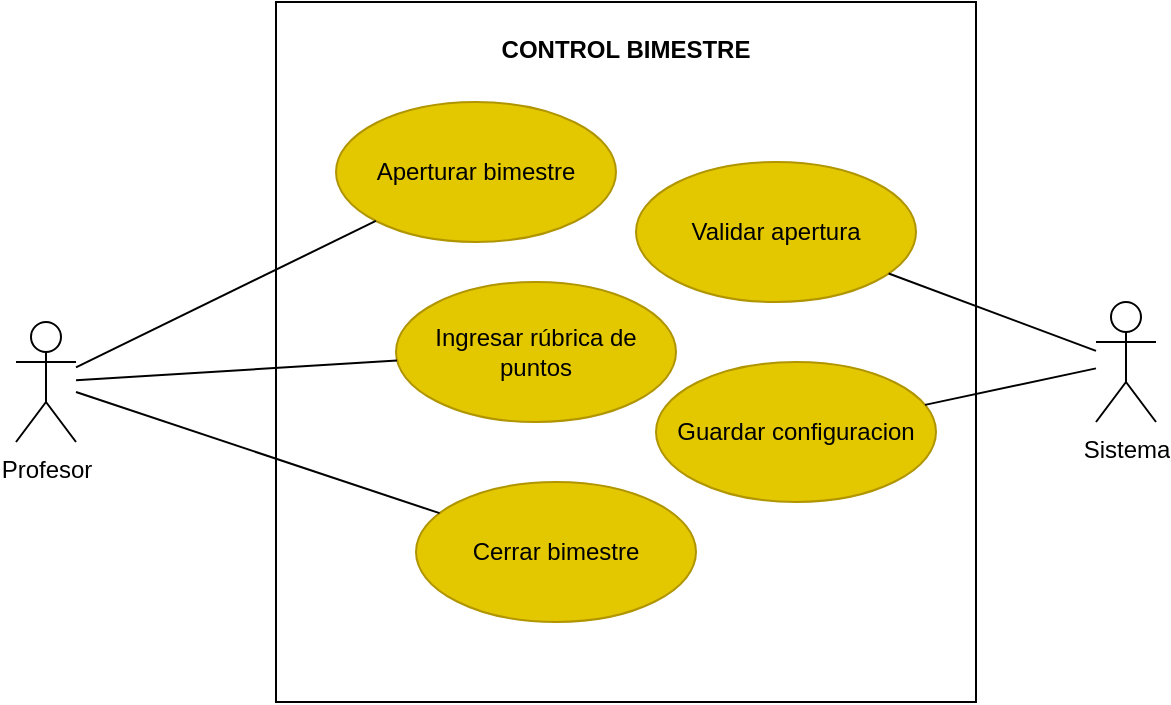 <mxfile version="17.2.1" type="device" pages="6"><diagram id="C5RBs43oDa-KdzZeNtuy" name="CONTROL BIMESTRE"><mxGraphModel dx="813" dy="477" grid="1" gridSize="10" guides="1" tooltips="1" connect="1" arrows="1" fold="1" page="1" pageScale="1" pageWidth="827" pageHeight="1169" math="0" shadow="0"><root><mxCell id="WIyWlLk6GJQsqaUBKTNV-0"/><mxCell id="WIyWlLk6GJQsqaUBKTNV-1" parent="WIyWlLk6GJQsqaUBKTNV-0"/><mxCell id="Hw3YibzDsqhHd0FPOB20-9" value="" style="rounded=0;whiteSpace=wrap;html=1;" vertex="1" parent="WIyWlLk6GJQsqaUBKTNV-1"><mxGeometry x="180" y="100" width="350" height="350" as="geometry"/></mxCell><mxCell id="Hw3YibzDsqhHd0FPOB20-10" value="CONTROL BIMESTRE" style="text;align=center;fontStyle=1;verticalAlign=middle;spacingLeft=3;spacingRight=3;strokeColor=none;rotatable=0;points=[[0,0.5],[1,0.5]];portConstraint=eastwest;" vertex="1" parent="WIyWlLk6GJQsqaUBKTNV-1"><mxGeometry x="315" y="110" width="80" height="26" as="geometry"/></mxCell><mxCell id="Hw3YibzDsqhHd0FPOB20-11" value="Profesor" style="shape=umlActor;verticalLabelPosition=bottom;verticalAlign=top;html=1;" vertex="1" parent="WIyWlLk6GJQsqaUBKTNV-1"><mxGeometry x="50" y="260" width="30" height="60" as="geometry"/></mxCell><mxCell id="Hw3YibzDsqhHd0FPOB20-12" value="Sistema" style="shape=umlActor;verticalLabelPosition=bottom;verticalAlign=top;html=1;" vertex="1" parent="WIyWlLk6GJQsqaUBKTNV-1"><mxGeometry x="590" y="250" width="30" height="60" as="geometry"/></mxCell><mxCell id="Hw3YibzDsqhHd0FPOB20-13" value="Aperturar bimestre" style="ellipse;whiteSpace=wrap;html=1;fillColor=#e3c800;strokeColor=#B09500;fontColor=#000000;" vertex="1" parent="WIyWlLk6GJQsqaUBKTNV-1"><mxGeometry x="210" y="150" width="140" height="70" as="geometry"/></mxCell><mxCell id="Hw3YibzDsqhHd0FPOB20-14" value="Validar apertura" style="ellipse;whiteSpace=wrap;html=1;fillColor=#e3c800;strokeColor=#B09500;fontColor=#000000;" vertex="1" parent="WIyWlLk6GJQsqaUBKTNV-1"><mxGeometry x="360" y="180" width="140" height="70" as="geometry"/></mxCell><mxCell id="Hw3YibzDsqhHd0FPOB20-15" value="Guardar configuracion" style="ellipse;whiteSpace=wrap;html=1;fillColor=#e3c800;strokeColor=#B09500;fontColor=#000000;" vertex="1" parent="WIyWlLk6GJQsqaUBKTNV-1"><mxGeometry x="370" y="280" width="140" height="70" as="geometry"/></mxCell><mxCell id="Hw3YibzDsqhHd0FPOB20-16" value="Ingresar rúbrica de puntos" style="ellipse;whiteSpace=wrap;html=1;fillColor=#e3c800;strokeColor=#B09500;fontColor=#000000;" vertex="1" parent="WIyWlLk6GJQsqaUBKTNV-1"><mxGeometry x="240" y="240" width="140" height="70" as="geometry"/></mxCell><mxCell id="996Kwx4ReNHnNISFR87w-0" value="Cerrar bimestre" style="ellipse;whiteSpace=wrap;html=1;fillColor=#e3c800;strokeColor=#B09500;fontColor=#000000;" vertex="1" parent="WIyWlLk6GJQsqaUBKTNV-1"><mxGeometry x="250" y="340" width="140" height="70" as="geometry"/></mxCell><mxCell id="996Kwx4ReNHnNISFR87w-3" value="" style="endArrow=none;html=1;rounded=0;" edge="1" parent="WIyWlLk6GJQsqaUBKTNV-1" source="Hw3YibzDsqhHd0FPOB20-11" target="Hw3YibzDsqhHd0FPOB20-13"><mxGeometry width="50" height="50" relative="1" as="geometry"><mxPoint x="110" y="300" as="sourcePoint"/><mxPoint x="160" y="250" as="targetPoint"/></mxGeometry></mxCell><mxCell id="996Kwx4ReNHnNISFR87w-4" value="" style="endArrow=none;html=1;rounded=0;" edge="1" parent="WIyWlLk6GJQsqaUBKTNV-1" source="Hw3YibzDsqhHd0FPOB20-14" target="Hw3YibzDsqhHd0FPOB20-12"><mxGeometry width="50" height="50" relative="1" as="geometry"><mxPoint x="710" y="280" as="sourcePoint"/><mxPoint x="760" y="230" as="targetPoint"/></mxGeometry></mxCell><mxCell id="996Kwx4ReNHnNISFR87w-5" value="" style="endArrow=none;html=1;rounded=0;" edge="1" parent="WIyWlLk6GJQsqaUBKTNV-1" source="Hw3YibzDsqhHd0FPOB20-11" target="Hw3YibzDsqhHd0FPOB20-16"><mxGeometry width="50" height="50" relative="1" as="geometry"><mxPoint x="100" y="460" as="sourcePoint"/><mxPoint x="150" y="410" as="targetPoint"/></mxGeometry></mxCell><mxCell id="996Kwx4ReNHnNISFR87w-6" value="" style="endArrow=none;html=1;rounded=0;" edge="1" parent="WIyWlLk6GJQsqaUBKTNV-1" source="Hw3YibzDsqhHd0FPOB20-11" target="996Kwx4ReNHnNISFR87w-0"><mxGeometry width="50" height="50" relative="1" as="geometry"><mxPoint x="90" y="460" as="sourcePoint"/><mxPoint x="140" y="410" as="targetPoint"/></mxGeometry></mxCell><mxCell id="996Kwx4ReNHnNISFR87w-7" value="" style="endArrow=none;html=1;rounded=0;" edge="1" parent="WIyWlLk6GJQsqaUBKTNV-1" source="Hw3YibzDsqhHd0FPOB20-15" target="Hw3YibzDsqhHd0FPOB20-12"><mxGeometry width="50" height="50" relative="1" as="geometry"><mxPoint x="440" y="310" as="sourcePoint"/><mxPoint x="490" y="260" as="targetPoint"/></mxGeometry></mxCell></root></mxGraphModel></diagram><diagram id="puFryRcWyGkO0X_KkdJe" name="PLAN TRABAJO BIMESTRE"><mxGraphModel dx="813" dy="477" grid="1" gridSize="10" guides="1" tooltips="1" connect="1" arrows="1" fold="1" page="1" pageScale="1" pageWidth="10000" pageHeight="10000" math="0" shadow="0"><root><mxCell id="0"/><mxCell id="1" parent="0"/><mxCell id="LIz-kjmj3OuSYK0xhNma-1" value="" style="rounded=0;whiteSpace=wrap;html=1;" vertex="1" parent="1"><mxGeometry x="180" y="100" width="350" height="400" as="geometry"/></mxCell><mxCell id="LIz-kjmj3OuSYK0xhNma-2" value="PLAN DE TRABAJO BIMESTRE" style="text;align=center;fontStyle=1;verticalAlign=middle;spacingLeft=3;spacingRight=3;strokeColor=none;rotatable=0;points=[[0,0.5],[1,0.5]];portConstraint=eastwest;" vertex="1" parent="1"><mxGeometry x="315" y="110" width="80" height="26" as="geometry"/></mxCell><mxCell id="LIz-kjmj3OuSYK0xhNma-3" value="Profesor" style="shape=umlActor;verticalLabelPosition=bottom;verticalAlign=top;html=1;" vertex="1" parent="1"><mxGeometry x="50" y="260" width="30" height="60" as="geometry"/></mxCell><mxCell id="LIz-kjmj3OuSYK0xhNma-4" value="Sistema" style="shape=umlActor;verticalLabelPosition=bottom;verticalAlign=top;html=1;" vertex="1" parent="1"><mxGeometry x="590" y="250" width="30" height="60" as="geometry"/></mxCell><mxCell id="LIz-kjmj3OuSYK0xhNma-5" value="Crear plan actividades" style="ellipse;whiteSpace=wrap;html=1;fillColor=#e3c800;strokeColor=#B09500;fontColor=#000000;" vertex="1" parent="1"><mxGeometry x="210" y="150" width="140" height="70" as="geometry"/></mxCell><mxCell id="LIz-kjmj3OuSYK0xhNma-6" value="Validar limite de punteo para actividades del bimestre" style="ellipse;whiteSpace=wrap;html=1;fillColor=#e3c800;strokeColor=#B09500;fontColor=#000000;" vertex="1" parent="1"><mxGeometry x="360" y="180" width="140" height="70" as="geometry"/></mxCell><mxCell id="LIz-kjmj3OuSYK0xhNma-7" value="Guardar plan" style="ellipse;whiteSpace=wrap;html=1;fillColor=#e3c800;strokeColor=#B09500;fontColor=#000000;" vertex="1" parent="1"><mxGeometry x="370" y="280" width="140" height="70" as="geometry"/></mxCell><mxCell id="LIz-kjmj3OuSYK0xhNma-8" value="Agregar o quitar actividades" style="ellipse;whiteSpace=wrap;html=1;fillColor=#e3c800;strokeColor=#B09500;fontColor=#000000;" vertex="1" parent="1"><mxGeometry x="240" y="240" width="140" height="70" as="geometry"/></mxCell><mxCell id="LIz-kjmj3OuSYK0xhNma-9" value="Cambiar punteo" style="ellipse;whiteSpace=wrap;html=1;fillColor=#e3c800;strokeColor=#B09500;fontColor=#000000;" vertex="1" parent="1"><mxGeometry x="240" y="330" width="140" height="70" as="geometry"/></mxCell><mxCell id="LIz-kjmj3OuSYK0xhNma-10" value="" style="endArrow=none;html=1;rounded=0;" edge="1" parent="1" source="LIz-kjmj3OuSYK0xhNma-3" target="LIz-kjmj3OuSYK0xhNma-5"><mxGeometry width="50" height="50" relative="1" as="geometry"><mxPoint x="110" y="300" as="sourcePoint"/><mxPoint x="160" y="250" as="targetPoint"/></mxGeometry></mxCell><mxCell id="LIz-kjmj3OuSYK0xhNma-11" value="" style="endArrow=none;html=1;rounded=0;" edge="1" parent="1" source="LIz-kjmj3OuSYK0xhNma-6" target="LIz-kjmj3OuSYK0xhNma-4"><mxGeometry width="50" height="50" relative="1" as="geometry"><mxPoint x="710" y="280" as="sourcePoint"/><mxPoint x="760" y="230" as="targetPoint"/></mxGeometry></mxCell><mxCell id="LIz-kjmj3OuSYK0xhNma-12" value="" style="endArrow=none;html=1;rounded=0;" edge="1" parent="1" source="LIz-kjmj3OuSYK0xhNma-3" target="LIz-kjmj3OuSYK0xhNma-8"><mxGeometry width="50" height="50" relative="1" as="geometry"><mxPoint x="100" y="460" as="sourcePoint"/><mxPoint x="150" y="410" as="targetPoint"/></mxGeometry></mxCell><mxCell id="LIz-kjmj3OuSYK0xhNma-13" value="" style="endArrow=none;html=1;rounded=0;" edge="1" parent="1" source="LIz-kjmj3OuSYK0xhNma-3" target="LIz-kjmj3OuSYK0xhNma-9"><mxGeometry width="50" height="50" relative="1" as="geometry"><mxPoint x="90" y="460" as="sourcePoint"/><mxPoint x="140" y="410" as="targetPoint"/></mxGeometry></mxCell><mxCell id="LIz-kjmj3OuSYK0xhNma-14" value="" style="endArrow=none;html=1;rounded=0;" edge="1" parent="1" source="LIz-kjmj3OuSYK0xhNma-7" target="LIz-kjmj3OuSYK0xhNma-4"><mxGeometry width="50" height="50" relative="1" as="geometry"><mxPoint x="440" y="310" as="sourcePoint"/><mxPoint x="490" y="260" as="targetPoint"/></mxGeometry></mxCell><mxCell id="LIz-kjmj3OuSYK0xhNma-15" value="Ingresar ponderacion" style="ellipse;whiteSpace=wrap;html=1;fillColor=#e3c800;strokeColor=#B09500;fontColor=#000000;" vertex="1" parent="1"><mxGeometry x="190" y="400" width="140" height="70" as="geometry"/></mxCell><mxCell id="LIz-kjmj3OuSYK0xhNma-16" value="" style="endArrow=none;html=1;rounded=0;" edge="1" parent="1" source="LIz-kjmj3OuSYK0xhNma-15" target="LIz-kjmj3OuSYK0xhNma-3"><mxGeometry width="50" height="50" relative="1" as="geometry"><mxPoint x="100" y="420" as="sourcePoint"/><mxPoint x="150" y="370" as="targetPoint"/></mxGeometry></mxCell><mxCell id="YfUp1p_mju92bp0wXOw6-1" value="Crear plantilla de cuadro de calificacion" style="ellipse;whiteSpace=wrap;html=1;fillColor=#e3c800;strokeColor=#B09500;fontColor=#000000;" vertex="1" parent="1"><mxGeometry x="370" y="380" width="140" height="70" as="geometry"/></mxCell><mxCell id="YfUp1p_mju92bp0wXOw6-2" value="" style="endArrow=none;html=1;rounded=0;" edge="1" parent="1" source="YfUp1p_mju92bp0wXOw6-1" target="LIz-kjmj3OuSYK0xhNma-4"><mxGeometry width="50" height="50" relative="1" as="geometry"><mxPoint x="650" y="420" as="sourcePoint"/><mxPoint x="700" y="370" as="targetPoint"/></mxGeometry></mxCell></root></mxGraphModel></diagram><diagram id="NffQwM0-nmmU8hjrBC_q" name="CONTROL DE LECTURA"><mxGraphModel dx="981" dy="575" grid="1" gridSize="10" guides="1" tooltips="1" connect="1" arrows="1" fold="1" page="1" pageScale="1" pageWidth="10000" pageHeight="10000" math="0" shadow="0"><root><mxCell id="0"/><mxCell id="1" parent="0"/><mxCell id="_a2NR3JZrw8qYbRTXaL7-1" value="" style="rounded=0;whiteSpace=wrap;html=1;" vertex="1" parent="1"><mxGeometry x="180" y="100" width="350" height="460" as="geometry"/></mxCell><mxCell id="_a2NR3JZrw8qYbRTXaL7-2" value="CONTROL DE LECTURA" style="text;align=center;fontStyle=1;verticalAlign=middle;spacingLeft=3;spacingRight=3;strokeColor=none;rotatable=0;points=[[0,0.5],[1,0.5]];portConstraint=eastwest;" vertex="1" parent="1"><mxGeometry x="315" y="110" width="80" height="26" as="geometry"/></mxCell><mxCell id="_a2NR3JZrw8qYbRTXaL7-3" value="Profesor" style="shape=umlActor;verticalLabelPosition=bottom;verticalAlign=top;html=1;" vertex="1" parent="1"><mxGeometry x="60" y="175" width="30" height="60" as="geometry"/></mxCell><mxCell id="_a2NR3JZrw8qYbRTXaL7-4" value="Alumno" style="shape=umlActor;verticalLabelPosition=bottom;verticalAlign=top;html=1;" vertex="1" parent="1"><mxGeometry x="590" y="140" width="30" height="60" as="geometry"/></mxCell><mxCell id="_a2NR3JZrw8qYbRTXaL7-5" value="Asinar libro" style="ellipse;whiteSpace=wrap;html=1;fillColor=#e3c800;strokeColor=#B09500;fontColor=#000000;" vertex="1" parent="1"><mxGeometry x="210" y="150" width="140" height="70" as="geometry"/></mxCell><mxCell id="_a2NR3JZrw8qYbRTXaL7-6" value="Leer libro" style="ellipse;whiteSpace=wrap;html=1;fillColor=#e3c800;strokeColor=#B09500;fontColor=#000000;" vertex="1" parent="1"><mxGeometry x="360" y="170" width="140" height="70" as="geometry"/></mxCell><mxCell id="_a2NR3JZrw8qYbRTXaL7-7" value="Reportar avance" style="ellipse;whiteSpace=wrap;html=1;fillColor=#e3c800;strokeColor=#B09500;fontColor=#000000;" vertex="1" parent="1"><mxGeometry x="370" y="260" width="140" height="70" as="geometry"/></mxCell><mxCell id="_a2NR3JZrw8qYbRTXaL7-8" value="Registrar avance" style="ellipse;whiteSpace=wrap;html=1;fillColor=#e3c800;strokeColor=#B09500;fontColor=#000000;" vertex="1" parent="1"><mxGeometry x="240" y="220" width="140" height="70" as="geometry"/></mxCell><mxCell id="_a2NR3JZrw8qYbRTXaL7-9" value="Registrar entrega de libro" style="ellipse;whiteSpace=wrap;html=1;fillColor=#e3c800;strokeColor=#B09500;fontColor=#000000;" vertex="1" parent="1"><mxGeometry x="220" y="310" width="140" height="70" as="geometry"/></mxCell><mxCell id="_a2NR3JZrw8qYbRTXaL7-10" value="" style="endArrow=none;html=1;rounded=0;" edge="1" parent="1" source="_a2NR3JZrw8qYbRTXaL7-3" target="_a2NR3JZrw8qYbRTXaL7-5"><mxGeometry width="50" height="50" relative="1" as="geometry"><mxPoint x="110" y="300" as="sourcePoint"/><mxPoint x="160" y="250" as="targetPoint"/></mxGeometry></mxCell><mxCell id="_a2NR3JZrw8qYbRTXaL7-11" value="" style="endArrow=none;html=1;rounded=0;" edge="1" parent="1" source="_a2NR3JZrw8qYbRTXaL7-6" target="_a2NR3JZrw8qYbRTXaL7-4"><mxGeometry width="50" height="50" relative="1" as="geometry"><mxPoint x="710" y="280" as="sourcePoint"/><mxPoint x="760" y="230" as="targetPoint"/></mxGeometry></mxCell><mxCell id="_a2NR3JZrw8qYbRTXaL7-12" value="" style="endArrow=none;html=1;rounded=0;" edge="1" parent="1" source="_a2NR3JZrw8qYbRTXaL7-3" target="_a2NR3JZrw8qYbRTXaL7-8"><mxGeometry width="50" height="50" relative="1" as="geometry"><mxPoint x="100" y="460" as="sourcePoint"/><mxPoint x="150" y="410" as="targetPoint"/></mxGeometry></mxCell><mxCell id="_a2NR3JZrw8qYbRTXaL7-13" value="" style="endArrow=none;html=1;rounded=0;" edge="1" parent="1" source="_a2NR3JZrw8qYbRTXaL7-3" target="_a2NR3JZrw8qYbRTXaL7-9"><mxGeometry width="50" height="50" relative="1" as="geometry"><mxPoint x="90" y="460" as="sourcePoint"/><mxPoint x="140" y="410" as="targetPoint"/></mxGeometry></mxCell><mxCell id="_a2NR3JZrw8qYbRTXaL7-14" value="" style="endArrow=none;html=1;rounded=0;" edge="1" parent="1" source="_a2NR3JZrw8qYbRTXaL7-7" target="_a2NR3JZrw8qYbRTXaL7-4"><mxGeometry width="50" height="50" relative="1" as="geometry"><mxPoint x="440" y="310" as="sourcePoint"/><mxPoint x="490" y="260" as="targetPoint"/></mxGeometry></mxCell><mxCell id="_a2NR3JZrw8qYbRTXaL7-17" value="Entregar libro" style="ellipse;whiteSpace=wrap;html=1;fillColor=#e3c800;strokeColor=#B09500;fontColor=#000000;" vertex="1" parent="1"><mxGeometry x="350" y="370" width="140" height="70" as="geometry"/></mxCell><mxCell id="_a2NR3JZrw8qYbRTXaL7-18" value="" style="endArrow=none;html=1;rounded=0;" edge="1" parent="1" source="_a2NR3JZrw8qYbRTXaL7-17" target="_a2NR3JZrw8qYbRTXaL7-4"><mxGeometry width="50" height="50" relative="1" as="geometry"><mxPoint x="620" y="390" as="sourcePoint"/><mxPoint x="670" y="340" as="targetPoint"/></mxGeometry></mxCell><mxCell id="SamE1B_GSWg1oI5yQdqB-1" value="Sistema" style="shape=umlActor;verticalLabelPosition=bottom;verticalAlign=top;html=1;" vertex="1" parent="1"><mxGeometry x="60" y="395" width="30" height="60" as="geometry"/></mxCell><mxCell id="SamE1B_GSWg1oI5yQdqB-2" value="Presentar reporte" style="ellipse;whiteSpace=wrap;html=1;fillColor=#e3c800;strokeColor=#B09500;fontColor=#000000;" vertex="1" parent="1"><mxGeometry x="180" y="390" width="140" height="70" as="geometry"/></mxCell><mxCell id="SamE1B_GSWg1oI5yQdqB-3" value="Guardar bitácora" style="ellipse;whiteSpace=wrap;html=1;fillColor=#e3c800;strokeColor=#B09500;fontColor=#000000;" vertex="1" parent="1"><mxGeometry x="285" y="470" width="140" height="70" as="geometry"/></mxCell><mxCell id="SamE1B_GSWg1oI5yQdqB-4" value="" style="endArrow=none;html=1;rounded=0;" edge="1" parent="1" source="SamE1B_GSWg1oI5yQdqB-1" target="SamE1B_GSWg1oI5yQdqB-2"><mxGeometry width="50" height="50" relative="1" as="geometry"><mxPoint x="80" y="380" as="sourcePoint"/><mxPoint x="130" y="330" as="targetPoint"/></mxGeometry></mxCell><mxCell id="SamE1B_GSWg1oI5yQdqB-5" value="" style="endArrow=none;html=1;rounded=0;" edge="1" parent="1" source="SamE1B_GSWg1oI5yQdqB-1" target="SamE1B_GSWg1oI5yQdqB-3"><mxGeometry width="50" height="50" relative="1" as="geometry"><mxPoint x="100" y="435" as="sourcePoint"/><mxPoint x="190.0" y="435" as="targetPoint"/></mxGeometry></mxCell></root></mxGraphModel></diagram><diagram id="wfwcn_SD3MZpgk8u--re" name="CALIFICACION DE ACTIVIDADES"><mxGraphModel dx="813" dy="477" grid="1" gridSize="10" guides="1" tooltips="1" connect="1" arrows="1" fold="1" page="1" pageScale="1" pageWidth="10000" pageHeight="10000" math="0" shadow="0"><root><mxCell id="0"/><mxCell id="1" parent="0"/><mxCell id="UJ0Nbegkz2xYI3pQ0eAc-1" value="" style="rounded=0;whiteSpace=wrap;html=1;" vertex="1" parent="1"><mxGeometry x="180" y="100" width="350" height="440" as="geometry"/></mxCell><mxCell id="UJ0Nbegkz2xYI3pQ0eAc-2" value="CALIFICACION DE ACTIVIDAD" style="text;align=center;fontStyle=1;verticalAlign=middle;spacingLeft=3;spacingRight=3;strokeColor=none;rotatable=0;points=[[0,0.5],[1,0.5]];portConstraint=eastwest;" vertex="1" parent="1"><mxGeometry x="315" y="110" width="80" height="26" as="geometry"/></mxCell><mxCell id="UJ0Nbegkz2xYI3pQ0eAc-3" value="Profesor" style="shape=umlActor;verticalLabelPosition=bottom;verticalAlign=top;html=1;" vertex="1" parent="1"><mxGeometry x="50" y="260" width="30" height="60" as="geometry"/></mxCell><mxCell id="UJ0Nbegkz2xYI3pQ0eAc-4" value="Alumno" style="shape=umlActor;verticalLabelPosition=bottom;verticalAlign=top;html=1;" vertex="1" parent="1"><mxGeometry x="590" y="250" width="30" height="60" as="geometry"/></mxCell><mxCell id="UJ0Nbegkz2xYI3pQ0eAc-5" value="Ingresar puntos obtenidos" style="ellipse;whiteSpace=wrap;html=1;fillColor=#e3c800;strokeColor=#B09500;fontColor=#000000;" vertex="1" parent="1"><mxGeometry x="210" y="150" width="140" height="70" as="geometry"/></mxCell><mxCell id="UJ0Nbegkz2xYI3pQ0eAc-6" value="Presentar tarea" style="ellipse;whiteSpace=wrap;html=1;fillColor=#e3c800;strokeColor=#B09500;fontColor=#000000;" vertex="1" parent="1"><mxGeometry x="360" y="170" width="140" height="70" as="geometry"/></mxCell><mxCell id="UJ0Nbegkz2xYI3pQ0eAc-7" value="Hacer tarea / ejercicio" style="ellipse;whiteSpace=wrap;html=1;fillColor=#e3c800;strokeColor=#B09500;fontColor=#000000;" vertex="1" parent="1"><mxGeometry x="350" y="280" width="140" height="70" as="geometry"/></mxCell><mxCell id="UJ0Nbegkz2xYI3pQ0eAc-8" value="Bajar ponderación de actividad" style="ellipse;whiteSpace=wrap;html=1;fillColor=#e3c800;strokeColor=#B09500;fontColor=#000000;" vertex="1" parent="1"><mxGeometry x="240" y="220" width="140" height="70" as="geometry"/></mxCell><mxCell id="UJ0Nbegkz2xYI3pQ0eAc-9" value="Marcar tarea no realizada" style="ellipse;whiteSpace=wrap;html=1;fillColor=#e3c800;strokeColor=#B09500;fontColor=#000000;" vertex="1" parent="1"><mxGeometry x="210" y="290" width="140" height="70" as="geometry"/></mxCell><mxCell id="UJ0Nbegkz2xYI3pQ0eAc-10" value="" style="endArrow=none;html=1;rounded=0;" edge="1" parent="1" source="UJ0Nbegkz2xYI3pQ0eAc-3" target="UJ0Nbegkz2xYI3pQ0eAc-5"><mxGeometry width="50" height="50" relative="1" as="geometry"><mxPoint x="110" y="300" as="sourcePoint"/><mxPoint x="160" y="250" as="targetPoint"/></mxGeometry></mxCell><mxCell id="UJ0Nbegkz2xYI3pQ0eAc-11" value="" style="endArrow=none;html=1;rounded=0;" edge="1" parent="1" source="UJ0Nbegkz2xYI3pQ0eAc-6" target="UJ0Nbegkz2xYI3pQ0eAc-4"><mxGeometry width="50" height="50" relative="1" as="geometry"><mxPoint x="710" y="280" as="sourcePoint"/><mxPoint x="760" y="230" as="targetPoint"/></mxGeometry></mxCell><mxCell id="UJ0Nbegkz2xYI3pQ0eAc-12" value="" style="endArrow=none;html=1;rounded=0;" edge="1" parent="1" source="UJ0Nbegkz2xYI3pQ0eAc-3" target="UJ0Nbegkz2xYI3pQ0eAc-8"><mxGeometry width="50" height="50" relative="1" as="geometry"><mxPoint x="100" y="460" as="sourcePoint"/><mxPoint x="150" y="410" as="targetPoint"/></mxGeometry></mxCell><mxCell id="UJ0Nbegkz2xYI3pQ0eAc-13" value="" style="endArrow=none;html=1;rounded=0;" edge="1" parent="1" source="UJ0Nbegkz2xYI3pQ0eAc-3" target="UJ0Nbegkz2xYI3pQ0eAc-9"><mxGeometry width="50" height="50" relative="1" as="geometry"><mxPoint x="90" y="460" as="sourcePoint"/><mxPoint x="140" y="410" as="targetPoint"/></mxGeometry></mxCell><mxCell id="UJ0Nbegkz2xYI3pQ0eAc-14" value="" style="endArrow=none;html=1;rounded=0;" edge="1" parent="1" source="UJ0Nbegkz2xYI3pQ0eAc-7" target="UJ0Nbegkz2xYI3pQ0eAc-4"><mxGeometry width="50" height="50" relative="1" as="geometry"><mxPoint x="440" y="310" as="sourcePoint"/><mxPoint x="490" y="260" as="targetPoint"/></mxGeometry></mxCell><mxCell id="UJ0Nbegkz2xYI3pQ0eAc-15" value="Describir motivo de no presentación de tarea" style="ellipse;whiteSpace=wrap;html=1;fillColor=#e3c800;strokeColor=#B09500;fontColor=#000000;" vertex="1" parent="1"><mxGeometry x="370" y="370" width="140" height="70" as="geometry"/></mxCell><mxCell id="UJ0Nbegkz2xYI3pQ0eAc-16" value="" style="endArrow=none;html=1;rounded=0;" edge="1" parent="1" source="UJ0Nbegkz2xYI3pQ0eAc-15" target="UJ0Nbegkz2xYI3pQ0eAc-4"><mxGeometry width="50" height="50" relative="1" as="geometry"><mxPoint x="620" y="390" as="sourcePoint"/><mxPoint x="670" y="340" as="targetPoint"/></mxGeometry></mxCell><mxCell id="uZDyTWnCEF7UbuboptjI-1" value="Sistema" style="shape=umlActor;verticalLabelPosition=bottom;verticalAlign=top;html=1;" vertex="1" parent="1"><mxGeometry x="80" y="390" width="30" height="60" as="geometry"/></mxCell><mxCell id="uZDyTWnCEF7UbuboptjI-2" value="Permitir cambiar ponderación" style="ellipse;whiteSpace=wrap;html=1;fillColor=#e3c800;strokeColor=#B09500;fontColor=#000000;" vertex="1" parent="1"><mxGeometry x="210" y="370" width="140" height="70" as="geometry"/></mxCell><mxCell id="uZDyTWnCEF7UbuboptjI-3" value="Presentar reporte" style="ellipse;whiteSpace=wrap;html=1;fillColor=#e3c800;strokeColor=#B09500;fontColor=#000000;" vertex="1" parent="1"><mxGeometry x="285" y="450" width="140" height="70" as="geometry"/></mxCell><mxCell id="uZDyTWnCEF7UbuboptjI-4" value="" style="endArrow=none;html=1;rounded=0;" edge="1" parent="1" source="uZDyTWnCEF7UbuboptjI-1" target="uZDyTWnCEF7UbuboptjI-3"><mxGeometry width="50" height="50" relative="1" as="geometry"><mxPoint x="140" y="490" as="sourcePoint"/><mxPoint x="190" y="440" as="targetPoint"/></mxGeometry></mxCell><mxCell id="uZDyTWnCEF7UbuboptjI-5" value="" style="endArrow=none;html=1;rounded=0;" edge="1" parent="1" source="uZDyTWnCEF7UbuboptjI-1" target="uZDyTWnCEF7UbuboptjI-2"><mxGeometry width="50" height="50" relative="1" as="geometry"><mxPoint x="130" y="460" as="sourcePoint"/><mxPoint x="180" y="410" as="targetPoint"/></mxGeometry></mxCell></root></mxGraphModel></diagram><diagram id="bzKBUmLV3XI6VM3-n2SO" name="ASISTENCIA DE ALUMNOS"><mxGraphModel dx="813" dy="477" grid="1" gridSize="10" guides="1" tooltips="1" connect="1" arrows="1" fold="1" page="1" pageScale="1" pageWidth="10000" pageHeight="10000" math="0" shadow="0"><root><mxCell id="0"/><mxCell id="1" parent="0"/><mxCell id="YmATbb9xkTeOJBl8cUkm-1" value="" style="rounded=0;whiteSpace=wrap;html=1;" vertex="1" parent="1"><mxGeometry x="180" y="100" width="350" height="440" as="geometry"/></mxCell><mxCell id="YmATbb9xkTeOJBl8cUkm-2" value="TOMA DE ASISTENCIA" style="text;align=center;fontStyle=1;verticalAlign=middle;spacingLeft=3;spacingRight=3;strokeColor=none;rotatable=0;points=[[0,0.5],[1,0.5]];portConstraint=eastwest;" vertex="1" parent="1"><mxGeometry x="315" y="110" width="80" height="26" as="geometry"/></mxCell><mxCell id="YmATbb9xkTeOJBl8cUkm-3" value="Profesor" style="shape=umlActor;verticalLabelPosition=bottom;verticalAlign=top;html=1;" vertex="1" parent="1"><mxGeometry x="50" y="260" width="30" height="60" as="geometry"/></mxCell><mxCell id="YmATbb9xkTeOJBl8cUkm-4" value="Alumno" style="shape=umlActor;verticalLabelPosition=bottom;verticalAlign=top;html=1;" vertex="1" parent="1"><mxGeometry x="590" y="250" width="30" height="60" as="geometry"/></mxCell><mxCell id="YmATbb9xkTeOJBl8cUkm-5" value="Ingresa temperatura como asistencia" style="ellipse;whiteSpace=wrap;html=1;fillColor=#e3c800;strokeColor=#B09500;fontColor=#000000;" vertex="1" parent="1"><mxGeometry x="210" y="150" width="140" height="70" as="geometry"/></mxCell><mxCell id="YmATbb9xkTeOJBl8cUkm-6" value="Presentarse a clase" style="ellipse;whiteSpace=wrap;html=1;fillColor=#e3c800;strokeColor=#B09500;fontColor=#000000;" vertex="1" parent="1"><mxGeometry x="360" y="170" width="140" height="70" as="geometry"/></mxCell><mxCell id="YmATbb9xkTeOJBl8cUkm-7" value="Notificar motivo de no asistecia a clase" style="ellipse;whiteSpace=wrap;html=1;fillColor=#e3c800;strokeColor=#B09500;fontColor=#000000;" vertex="1" parent="1"><mxGeometry x="350" y="280" width="140" height="70" as="geometry"/></mxCell><mxCell id="YmATbb9xkTeOJBl8cUkm-8" value="Ingresar observación alumno" style="ellipse;whiteSpace=wrap;html=1;fillColor=#e3c800;strokeColor=#B09500;fontColor=#000000;" vertex="1" parent="1"><mxGeometry x="240" y="220" width="140" height="70" as="geometry"/></mxCell><mxCell id="YmATbb9xkTeOJBl8cUkm-9" value="Ingresar observación listado" style="ellipse;whiteSpace=wrap;html=1;fillColor=#e3c800;strokeColor=#B09500;fontColor=#000000;" vertex="1" parent="1"><mxGeometry x="210" y="290" width="140" height="70" as="geometry"/></mxCell><mxCell id="YmATbb9xkTeOJBl8cUkm-10" value="" style="endArrow=none;html=1;rounded=0;" edge="1" parent="1" source="YmATbb9xkTeOJBl8cUkm-3" target="YmATbb9xkTeOJBl8cUkm-5"><mxGeometry width="50" height="50" relative="1" as="geometry"><mxPoint x="110" y="300" as="sourcePoint"/><mxPoint x="160" y="250" as="targetPoint"/></mxGeometry></mxCell><mxCell id="YmATbb9xkTeOJBl8cUkm-11" value="" style="endArrow=none;html=1;rounded=0;" edge="1" parent="1" source="YmATbb9xkTeOJBl8cUkm-6" target="YmATbb9xkTeOJBl8cUkm-4"><mxGeometry width="50" height="50" relative="1" as="geometry"><mxPoint x="710" y="280" as="sourcePoint"/><mxPoint x="760" y="230" as="targetPoint"/></mxGeometry></mxCell><mxCell id="YmATbb9xkTeOJBl8cUkm-12" value="" style="endArrow=none;html=1;rounded=0;" edge="1" parent="1" source="YmATbb9xkTeOJBl8cUkm-3" target="YmATbb9xkTeOJBl8cUkm-8"><mxGeometry width="50" height="50" relative="1" as="geometry"><mxPoint x="100" y="460" as="sourcePoint"/><mxPoint x="150" y="410" as="targetPoint"/></mxGeometry></mxCell><mxCell id="YmATbb9xkTeOJBl8cUkm-13" value="" style="endArrow=none;html=1;rounded=0;" edge="1" parent="1" source="YmATbb9xkTeOJBl8cUkm-3" target="YmATbb9xkTeOJBl8cUkm-9"><mxGeometry width="50" height="50" relative="1" as="geometry"><mxPoint x="90" y="460" as="sourcePoint"/><mxPoint x="140" y="410" as="targetPoint"/></mxGeometry></mxCell><mxCell id="YmATbb9xkTeOJBl8cUkm-14" value="" style="endArrow=none;html=1;rounded=0;" edge="1" parent="1" source="YmATbb9xkTeOJBl8cUkm-7" target="YmATbb9xkTeOJBl8cUkm-4"><mxGeometry width="50" height="50" relative="1" as="geometry"><mxPoint x="440" y="310" as="sourcePoint"/><mxPoint x="490" y="260" as="targetPoint"/></mxGeometry></mxCell><mxCell id="YmATbb9xkTeOJBl8cUkm-15" value="No presentarse a clase" style="ellipse;whiteSpace=wrap;html=1;fillColor=#e3c800;strokeColor=#B09500;fontColor=#000000;" vertex="1" parent="1"><mxGeometry x="370" y="370" width="140" height="70" as="geometry"/></mxCell><mxCell id="YmATbb9xkTeOJBl8cUkm-16" value="" style="endArrow=none;html=1;rounded=0;" edge="1" parent="1" source="YmATbb9xkTeOJBl8cUkm-15" target="YmATbb9xkTeOJBl8cUkm-4"><mxGeometry width="50" height="50" relative="1" as="geometry"><mxPoint x="620" y="390" as="sourcePoint"/><mxPoint x="670" y="340" as="targetPoint"/></mxGeometry></mxCell><mxCell id="YmATbb9xkTeOJBl8cUkm-17" value="Sistema" style="shape=umlActor;verticalLabelPosition=bottom;verticalAlign=top;html=1;" vertex="1" parent="1"><mxGeometry x="80" y="390" width="30" height="60" as="geometry"/></mxCell><mxCell id="YmATbb9xkTeOJBl8cUkm-18" value="Presentar informe de asistencia" style="ellipse;whiteSpace=wrap;html=1;fillColor=#e3c800;strokeColor=#B09500;fontColor=#000000;" vertex="1" parent="1"><mxGeometry x="210" y="370" width="140" height="70" as="geometry"/></mxCell><mxCell id="YmATbb9xkTeOJBl8cUkm-19" value="Guardar marca de asistencia" style="ellipse;whiteSpace=wrap;html=1;fillColor=#e3c800;strokeColor=#B09500;fontColor=#000000;" vertex="1" parent="1"><mxGeometry x="285" y="450" width="140" height="70" as="geometry"/></mxCell><mxCell id="YmATbb9xkTeOJBl8cUkm-20" value="" style="endArrow=none;html=1;rounded=0;" edge="1" parent="1" source="YmATbb9xkTeOJBl8cUkm-17" target="YmATbb9xkTeOJBl8cUkm-19"><mxGeometry width="50" height="50" relative="1" as="geometry"><mxPoint x="140" y="490" as="sourcePoint"/><mxPoint x="190" y="440" as="targetPoint"/></mxGeometry></mxCell><mxCell id="YmATbb9xkTeOJBl8cUkm-21" value="" style="endArrow=none;html=1;rounded=0;" edge="1" parent="1" source="YmATbb9xkTeOJBl8cUkm-17" target="YmATbb9xkTeOJBl8cUkm-18"><mxGeometry width="50" height="50" relative="1" as="geometry"><mxPoint x="130" y="460" as="sourcePoint"/><mxPoint x="180" y="410" as="targetPoint"/></mxGeometry></mxCell></root></mxGraphModel></diagram><diagram id="aT2DCroIRsuPr9qplx70" name="INSCRIPCION ALUMNO"><mxGraphModel dx="813" dy="477" grid="1" gridSize="10" guides="1" tooltips="1" connect="1" arrows="1" fold="1" page="1" pageScale="1" pageWidth="10000" pageHeight="10000" math="0" shadow="0"><root><mxCell id="0"/><mxCell id="1" parent="0"/><mxCell id="Oyrq29aS_kY-Dv_xm-sI-1" value="" style="rounded=0;whiteSpace=wrap;html=1;" vertex="1" parent="1"><mxGeometry x="180" y="100" width="350" height="430" as="geometry"/></mxCell><mxCell id="Oyrq29aS_kY-Dv_xm-sI-2" value="INSCRIPCION ALUMNO" style="text;align=center;fontStyle=1;verticalAlign=middle;spacingLeft=3;spacingRight=3;strokeColor=none;rotatable=0;points=[[0,0.5],[1,0.5]];portConstraint=eastwest;" vertex="1" parent="1"><mxGeometry x="315" y="110" width="80" height="26" as="geometry"/></mxCell><mxCell id="Oyrq29aS_kY-Dv_xm-sI-3" value="Profesor" style="shape=umlActor;verticalLabelPosition=bottom;verticalAlign=top;html=1;" vertex="1" parent="1"><mxGeometry x="50" y="260" width="30" height="60" as="geometry"/></mxCell><mxCell id="Oyrq29aS_kY-Dv_xm-sI-4" value="Encargado" style="shape=umlActor;verticalLabelPosition=bottom;verticalAlign=top;html=1;" vertex="1" parent="1"><mxGeometry x="590" y="250" width="30" height="60" as="geometry"/></mxCell><mxCell id="Oyrq29aS_kY-Dv_xm-sI-5" value="llenar formulario de inscripcion" style="ellipse;whiteSpace=wrap;html=1;fillColor=#e3c800;strokeColor=#B09500;fontColor=#000000;" vertex="1" parent="1"><mxGeometry x="210" y="150" width="140" height="70" as="geometry"/></mxCell><mxCell id="Oyrq29aS_kY-Dv_xm-sI-6" value="Presentar expediente" style="ellipse;whiteSpace=wrap;html=1;fillColor=#e3c800;strokeColor=#B09500;fontColor=#000000;" vertex="1" parent="1"><mxGeometry x="360" y="170" width="140" height="70" as="geometry"/></mxCell><mxCell id="Oyrq29aS_kY-Dv_xm-sI-7" value="Proporcionar datos alumno" style="ellipse;whiteSpace=wrap;html=1;fillColor=#e3c800;strokeColor=#B09500;fontColor=#000000;" vertex="1" parent="1"><mxGeometry x="350" y="280" width="140" height="70" as="geometry"/></mxCell><mxCell id="Oyrq29aS_kY-Dv_xm-sI-8" value="Validar documentos expediente" style="ellipse;whiteSpace=wrap;html=1;fillColor=#e3c800;strokeColor=#B09500;fontColor=#000000;" vertex="1" parent="1"><mxGeometry x="240" y="220" width="140" height="70" as="geometry"/></mxCell><mxCell id="Oyrq29aS_kY-Dv_xm-sI-9" value="Asignar grado y sección" style="ellipse;whiteSpace=wrap;html=1;fillColor=#e3c800;strokeColor=#B09500;fontColor=#000000;" vertex="1" parent="1"><mxGeometry x="210" y="290" width="140" height="70" as="geometry"/></mxCell><mxCell id="Oyrq29aS_kY-Dv_xm-sI-10" value="" style="endArrow=none;html=1;rounded=0;" edge="1" parent="1" source="Oyrq29aS_kY-Dv_xm-sI-3" target="Oyrq29aS_kY-Dv_xm-sI-5"><mxGeometry width="50" height="50" relative="1" as="geometry"><mxPoint x="110" y="300" as="sourcePoint"/><mxPoint x="160" y="250" as="targetPoint"/></mxGeometry></mxCell><mxCell id="Oyrq29aS_kY-Dv_xm-sI-11" value="" style="endArrow=none;html=1;rounded=0;" edge="1" parent="1" source="Oyrq29aS_kY-Dv_xm-sI-6" target="Oyrq29aS_kY-Dv_xm-sI-4"><mxGeometry width="50" height="50" relative="1" as="geometry"><mxPoint x="710" y="280" as="sourcePoint"/><mxPoint x="760" y="230" as="targetPoint"/></mxGeometry></mxCell><mxCell id="Oyrq29aS_kY-Dv_xm-sI-12" value="" style="endArrow=none;html=1;rounded=0;" edge="1" parent="1" source="Oyrq29aS_kY-Dv_xm-sI-3" target="Oyrq29aS_kY-Dv_xm-sI-8"><mxGeometry width="50" height="50" relative="1" as="geometry"><mxPoint x="100" y="460" as="sourcePoint"/><mxPoint x="150" y="410" as="targetPoint"/></mxGeometry></mxCell><mxCell id="Oyrq29aS_kY-Dv_xm-sI-13" value="" style="endArrow=none;html=1;rounded=0;" edge="1" parent="1" source="Oyrq29aS_kY-Dv_xm-sI-3" target="Oyrq29aS_kY-Dv_xm-sI-9"><mxGeometry width="50" height="50" relative="1" as="geometry"><mxPoint x="90" y="460" as="sourcePoint"/><mxPoint x="140" y="410" as="targetPoint"/></mxGeometry></mxCell><mxCell id="Oyrq29aS_kY-Dv_xm-sI-14" value="" style="endArrow=none;html=1;rounded=0;" edge="1" parent="1" source="Oyrq29aS_kY-Dv_xm-sI-7" target="Oyrq29aS_kY-Dv_xm-sI-4"><mxGeometry width="50" height="50" relative="1" as="geometry"><mxPoint x="440" y="310" as="sourcePoint"/><mxPoint x="490" y="260" as="targetPoint"/></mxGeometry></mxCell><mxCell id="Oyrq29aS_kY-Dv_xm-sI-17" value="Sistema" style="shape=umlActor;verticalLabelPosition=bottom;verticalAlign=top;html=1;" vertex="1" parent="1"><mxGeometry x="80" y="390" width="30" height="60" as="geometry"/></mxCell><mxCell id="Oyrq29aS_kY-Dv_xm-sI-18" value="Proporcionar formulario de inscripción" style="ellipse;whiteSpace=wrap;html=1;fillColor=#e3c800;strokeColor=#B09500;fontColor=#000000;" vertex="1" parent="1"><mxGeometry x="250" y="440" width="140" height="70" as="geometry"/></mxCell><mxCell id="Oyrq29aS_kY-Dv_xm-sI-19" value="Guardar expediente y alumno inscrito" style="ellipse;whiteSpace=wrap;html=1;fillColor=#e3c800;strokeColor=#B09500;fontColor=#000000;" vertex="1" parent="1"><mxGeometry x="320" y="360" width="140" height="70" as="geometry"/></mxCell><mxCell id="Oyrq29aS_kY-Dv_xm-sI-20" value="" style="endArrow=none;html=1;rounded=0;" edge="1" parent="1" source="Oyrq29aS_kY-Dv_xm-sI-17" target="Oyrq29aS_kY-Dv_xm-sI-19"><mxGeometry width="50" height="50" relative="1" as="geometry"><mxPoint x="140" y="490" as="sourcePoint"/><mxPoint x="190" y="440" as="targetPoint"/></mxGeometry></mxCell><mxCell id="Oyrq29aS_kY-Dv_xm-sI-21" value="" style="endArrow=none;html=1;rounded=0;" edge="1" parent="1" source="Oyrq29aS_kY-Dv_xm-sI-17" target="Oyrq29aS_kY-Dv_xm-sI-18"><mxGeometry width="50" height="50" relative="1" as="geometry"><mxPoint x="130" y="460" as="sourcePoint"/><mxPoint x="180" y="410" as="targetPoint"/></mxGeometry></mxCell></root></mxGraphModel></diagram></mxfile>
